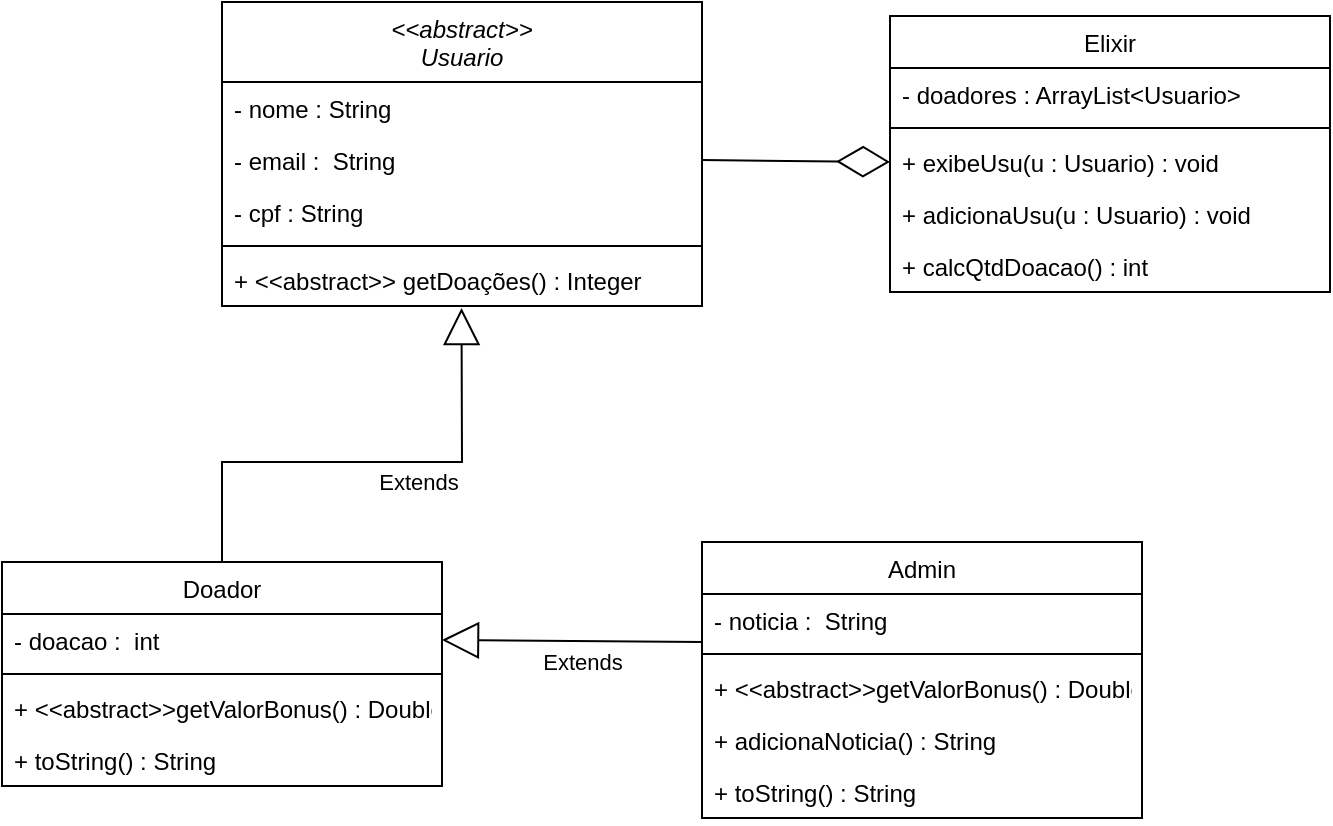 <mxfile version="20.2.3" type="github">
  <diagram id="aTb-ESIDeMLQZoCs1p53" name="Página-1">
    <mxGraphModel dx="974" dy="564" grid="1" gridSize="10" guides="1" tooltips="1" connect="1" arrows="1" fold="1" page="1" pageScale="1" pageWidth="827" pageHeight="1169" math="0" shadow="0">
      <root>
        <mxCell id="0" />
        <mxCell id="1" parent="0" />
        <mxCell id="b9h8usHBb8SR3x2YlY1s-8" value="Doador" style="swimlane;fontStyle=0;align=center;verticalAlign=top;childLayout=stackLayout;horizontal=1;startSize=26;horizontalStack=0;resizeParent=1;resizeLast=0;collapsible=1;marginBottom=0;rounded=0;shadow=0;strokeWidth=1;" vertex="1" parent="1">
          <mxGeometry x="60" y="320" width="220" height="112" as="geometry">
            <mxRectangle x="340" y="380" width="170" height="26" as="alternateBounds" />
          </mxGeometry>
        </mxCell>
        <mxCell id="b9h8usHBb8SR3x2YlY1s-28" value="- doacao :  int" style="text;align=left;verticalAlign=top;spacingLeft=4;spacingRight=4;overflow=hidden;rotatable=0;points=[[0,0.5],[1,0.5]];portConstraint=eastwest;" vertex="1" parent="b9h8usHBb8SR3x2YlY1s-8">
          <mxGeometry y="26" width="220" height="26" as="geometry" />
        </mxCell>
        <mxCell id="b9h8usHBb8SR3x2YlY1s-9" value="" style="line;html=1;strokeWidth=1;align=left;verticalAlign=middle;spacingTop=-1;spacingLeft=3;spacingRight=3;rotatable=0;labelPosition=right;points=[];portConstraint=eastwest;" vertex="1" parent="b9h8usHBb8SR3x2YlY1s-8">
          <mxGeometry y="52" width="220" height="8" as="geometry" />
        </mxCell>
        <mxCell id="b9h8usHBb8SR3x2YlY1s-11" value="+ &lt;&lt;abstract&gt;&gt;getValorBonus() : Double" style="text;align=left;verticalAlign=top;spacingLeft=4;spacingRight=4;overflow=hidden;rotatable=0;points=[[0,0.5],[1,0.5]];portConstraint=eastwest;" vertex="1" parent="b9h8usHBb8SR3x2YlY1s-8">
          <mxGeometry y="60" width="220" height="26" as="geometry" />
        </mxCell>
        <mxCell id="b9h8usHBb8SR3x2YlY1s-12" value="+ toString() : String" style="text;align=left;verticalAlign=top;spacingLeft=4;spacingRight=4;overflow=hidden;rotatable=0;points=[[0,0.5],[1,0.5]];portConstraint=eastwest;" vertex="1" parent="b9h8usHBb8SR3x2YlY1s-8">
          <mxGeometry y="86" width="220" height="26" as="geometry" />
        </mxCell>
        <mxCell id="b9h8usHBb8SR3x2YlY1s-13" value="Elixir" style="swimlane;fontStyle=0;align=center;verticalAlign=top;childLayout=stackLayout;horizontal=1;startSize=26;horizontalStack=0;resizeParent=1;resizeLast=0;collapsible=1;marginBottom=0;rounded=0;shadow=0;strokeWidth=1;" vertex="1" parent="1">
          <mxGeometry x="504" y="47" width="220" height="138" as="geometry">
            <mxRectangle x="550" y="140" width="160" height="26" as="alternateBounds" />
          </mxGeometry>
        </mxCell>
        <mxCell id="b9h8usHBb8SR3x2YlY1s-14" value="- doadores : ArrayList&lt;Usuario&gt;" style="text;align=left;verticalAlign=top;spacingLeft=4;spacingRight=4;overflow=hidden;rotatable=0;points=[[0,0.5],[1,0.5]];portConstraint=eastwest;" vertex="1" parent="b9h8usHBb8SR3x2YlY1s-13">
          <mxGeometry y="26" width="220" height="26" as="geometry" />
        </mxCell>
        <mxCell id="b9h8usHBb8SR3x2YlY1s-15" value="" style="line;html=1;strokeWidth=1;align=left;verticalAlign=middle;spacingTop=-1;spacingLeft=3;spacingRight=3;rotatable=0;labelPosition=right;points=[];portConstraint=eastwest;" vertex="1" parent="b9h8usHBb8SR3x2YlY1s-13">
          <mxGeometry y="52" width="220" height="8" as="geometry" />
        </mxCell>
        <mxCell id="b9h8usHBb8SR3x2YlY1s-16" value="+ exibeUsu(u : Usuario) : void" style="text;align=left;verticalAlign=top;spacingLeft=4;spacingRight=4;overflow=hidden;rotatable=0;points=[[0,0.5],[1,0.5]];portConstraint=eastwest;" vertex="1" parent="b9h8usHBb8SR3x2YlY1s-13">
          <mxGeometry y="60" width="220" height="26" as="geometry" />
        </mxCell>
        <mxCell id="b9h8usHBb8SR3x2YlY1s-17" value="+ adicionaUsu(u : Usuario) : void" style="text;align=left;verticalAlign=top;spacingLeft=4;spacingRight=4;overflow=hidden;rotatable=0;points=[[0,0.5],[1,0.5]];portConstraint=eastwest;" vertex="1" parent="b9h8usHBb8SR3x2YlY1s-13">
          <mxGeometry y="86" width="220" height="26" as="geometry" />
        </mxCell>
        <mxCell id="b9h8usHBb8SR3x2YlY1s-18" value="+ calcQtdDoacao() : int" style="text;align=left;verticalAlign=top;spacingLeft=4;spacingRight=4;overflow=hidden;rotatable=0;points=[[0,0.5],[1,0.5]];portConstraint=eastwest;" vertex="1" parent="b9h8usHBb8SR3x2YlY1s-13">
          <mxGeometry y="112" width="220" height="26" as="geometry" />
        </mxCell>
        <mxCell id="b9h8usHBb8SR3x2YlY1s-19" value="&lt;&lt;abstract&gt;&gt;&#xa;Usuario" style="swimlane;fontStyle=2;align=center;verticalAlign=top;childLayout=stackLayout;horizontal=1;startSize=40;horizontalStack=0;resizeParent=1;resizeLast=0;collapsible=1;marginBottom=0;rounded=0;shadow=0;strokeWidth=1;" vertex="1" parent="1">
          <mxGeometry x="170" y="40" width="240" height="152" as="geometry">
            <mxRectangle x="230" y="140" width="160" height="26" as="alternateBounds" />
          </mxGeometry>
        </mxCell>
        <mxCell id="b9h8usHBb8SR3x2YlY1s-20" value="- nome : String" style="text;align=left;verticalAlign=top;spacingLeft=4;spacingRight=4;overflow=hidden;rotatable=0;points=[[0,0.5],[1,0.5]];portConstraint=eastwest;" vertex="1" parent="b9h8usHBb8SR3x2YlY1s-19">
          <mxGeometry y="40" width="240" height="26" as="geometry" />
        </mxCell>
        <mxCell id="b9h8usHBb8SR3x2YlY1s-21" value="- email :  String" style="text;align=left;verticalAlign=top;spacingLeft=4;spacingRight=4;overflow=hidden;rotatable=0;points=[[0,0.5],[1,0.5]];portConstraint=eastwest;" vertex="1" parent="b9h8usHBb8SR3x2YlY1s-19">
          <mxGeometry y="66" width="240" height="26" as="geometry" />
        </mxCell>
        <mxCell id="b9h8usHBb8SR3x2YlY1s-22" value="- cpf : String" style="text;align=left;verticalAlign=top;spacingLeft=4;spacingRight=4;overflow=hidden;rotatable=0;points=[[0,0.5],[1,0.5]];portConstraint=eastwest;" vertex="1" parent="b9h8usHBb8SR3x2YlY1s-19">
          <mxGeometry y="92" width="240" height="26" as="geometry" />
        </mxCell>
        <mxCell id="b9h8usHBb8SR3x2YlY1s-23" value="" style="line;html=1;strokeWidth=1;align=left;verticalAlign=middle;spacingTop=-1;spacingLeft=3;spacingRight=3;rotatable=0;labelPosition=right;points=[];portConstraint=eastwest;" vertex="1" parent="b9h8usHBb8SR3x2YlY1s-19">
          <mxGeometry y="118" width="240" height="8" as="geometry" />
        </mxCell>
        <mxCell id="b9h8usHBb8SR3x2YlY1s-24" value="+ &lt;&lt;abstract&gt;&gt; getDoações() : Integer" style="text;align=left;verticalAlign=top;spacingLeft=4;spacingRight=4;overflow=hidden;rotatable=0;points=[[0,0.5],[1,0.5]];portConstraint=eastwest;" vertex="1" parent="b9h8usHBb8SR3x2YlY1s-19">
          <mxGeometry y="126" width="240" height="26" as="geometry" />
        </mxCell>
        <mxCell id="b9h8usHBb8SR3x2YlY1s-25" value="" style="endArrow=diamondThin;endFill=0;endSize=24;html=1;rounded=0;entryX=0;entryY=0.5;entryDx=0;entryDy=0;exitX=1;exitY=0.5;exitDx=0;exitDy=0;" edge="1" parent="1" source="b9h8usHBb8SR3x2YlY1s-21" target="b9h8usHBb8SR3x2YlY1s-16">
          <mxGeometry width="160" relative="1" as="geometry">
            <mxPoint x="420" y="350" as="sourcePoint" />
            <mxPoint x="580" y="350" as="targetPoint" />
          </mxGeometry>
        </mxCell>
        <mxCell id="b9h8usHBb8SR3x2YlY1s-26" value="Extends" style="endArrow=block;endSize=16;endFill=0;html=1;rounded=0;exitX=0.5;exitY=0;exitDx=0;exitDy=0;entryX=0.499;entryY=1.039;entryDx=0;entryDy=0;entryPerimeter=0;" edge="1" parent="1" source="b9h8usHBb8SR3x2YlY1s-8" target="b9h8usHBb8SR3x2YlY1s-24">
          <mxGeometry x="0.199" y="-10" width="160" relative="1" as="geometry">
            <mxPoint x="380" y="220" as="sourcePoint" />
            <mxPoint x="280" y="150" as="targetPoint" />
            <Array as="points">
              <mxPoint x="170" y="270" />
              <mxPoint x="280" y="270" />
              <mxPoint x="290" y="270" />
            </Array>
            <mxPoint as="offset" />
          </mxGeometry>
        </mxCell>
        <mxCell id="b9h8usHBb8SR3x2YlY1s-29" value="Admin" style="swimlane;fontStyle=0;align=center;verticalAlign=top;childLayout=stackLayout;horizontal=1;startSize=26;horizontalStack=0;resizeParent=1;resizeLast=0;collapsible=1;marginBottom=0;rounded=0;shadow=0;strokeWidth=1;" vertex="1" parent="1">
          <mxGeometry x="410" y="310" width="220" height="138" as="geometry">
            <mxRectangle x="340" y="380" width="170" height="26" as="alternateBounds" />
          </mxGeometry>
        </mxCell>
        <mxCell id="b9h8usHBb8SR3x2YlY1s-30" value="- noticia :  String" style="text;align=left;verticalAlign=top;spacingLeft=4;spacingRight=4;overflow=hidden;rotatable=0;points=[[0,0.5],[1,0.5]];portConstraint=eastwest;" vertex="1" parent="b9h8usHBb8SR3x2YlY1s-29">
          <mxGeometry y="26" width="220" height="26" as="geometry" />
        </mxCell>
        <mxCell id="b9h8usHBb8SR3x2YlY1s-31" value="" style="line;html=1;strokeWidth=1;align=left;verticalAlign=middle;spacingTop=-1;spacingLeft=3;spacingRight=3;rotatable=0;labelPosition=right;points=[];portConstraint=eastwest;" vertex="1" parent="b9h8usHBb8SR3x2YlY1s-29">
          <mxGeometry y="52" width="220" height="8" as="geometry" />
        </mxCell>
        <mxCell id="b9h8usHBb8SR3x2YlY1s-32" value="+ &lt;&lt;abstract&gt;&gt;getValorBonus() : Double" style="text;align=left;verticalAlign=top;spacingLeft=4;spacingRight=4;overflow=hidden;rotatable=0;points=[[0,0.5],[1,0.5]];portConstraint=eastwest;" vertex="1" parent="b9h8usHBb8SR3x2YlY1s-29">
          <mxGeometry y="60" width="220" height="26" as="geometry" />
        </mxCell>
        <mxCell id="b9h8usHBb8SR3x2YlY1s-34" value="+ adicionaNoticia() : String" style="text;align=left;verticalAlign=top;spacingLeft=4;spacingRight=4;overflow=hidden;rotatable=0;points=[[0,0.5],[1,0.5]];portConstraint=eastwest;" vertex="1" parent="b9h8usHBb8SR3x2YlY1s-29">
          <mxGeometry y="86" width="220" height="26" as="geometry" />
        </mxCell>
        <mxCell id="b9h8usHBb8SR3x2YlY1s-33" value="+ toString() : String" style="text;align=left;verticalAlign=top;spacingLeft=4;spacingRight=4;overflow=hidden;rotatable=0;points=[[0,0.5],[1,0.5]];portConstraint=eastwest;" vertex="1" parent="b9h8usHBb8SR3x2YlY1s-29">
          <mxGeometry y="112" width="220" height="26" as="geometry" />
        </mxCell>
        <mxCell id="b9h8usHBb8SR3x2YlY1s-35" value="Extends" style="endArrow=block;endSize=16;endFill=0;html=1;rounded=0;entryX=1;entryY=0.5;entryDx=0;entryDy=0;exitX=0;exitY=0.923;exitDx=0;exitDy=0;exitPerimeter=0;" edge="1" parent="1" source="b9h8usHBb8SR3x2YlY1s-30" target="b9h8usHBb8SR3x2YlY1s-28">
          <mxGeometry x="-0.078" y="10" width="160" relative="1" as="geometry">
            <mxPoint x="330" y="280" as="sourcePoint" />
            <mxPoint x="490" y="280" as="targetPoint" />
            <mxPoint as="offset" />
          </mxGeometry>
        </mxCell>
      </root>
    </mxGraphModel>
  </diagram>
</mxfile>
